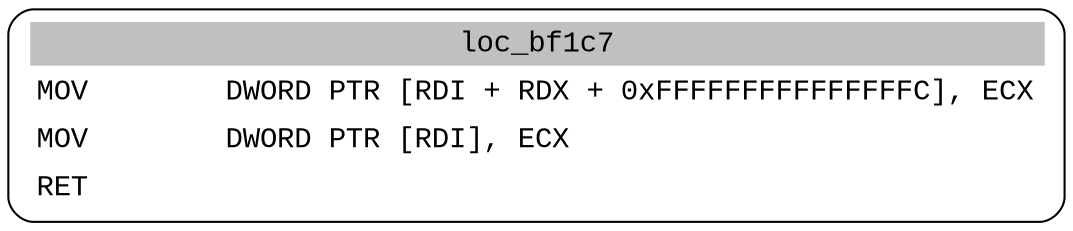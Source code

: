 digraph asm_graph {
1941 [
shape="Mrecord" fontname="Courier New"label =<<table border="0" cellborder="0" cellpadding="3"><tr><td align="center" colspan="2" bgcolor="grey">loc_bf1c7</td></tr><tr><td align="left">MOV        DWORD PTR [RDI + RDX + 0xFFFFFFFFFFFFFFFC], ECX</td></tr><tr><td align="left">MOV        DWORD PTR [RDI], ECX</td></tr><tr><td align="left">RET        </td></tr></table>> ];
}